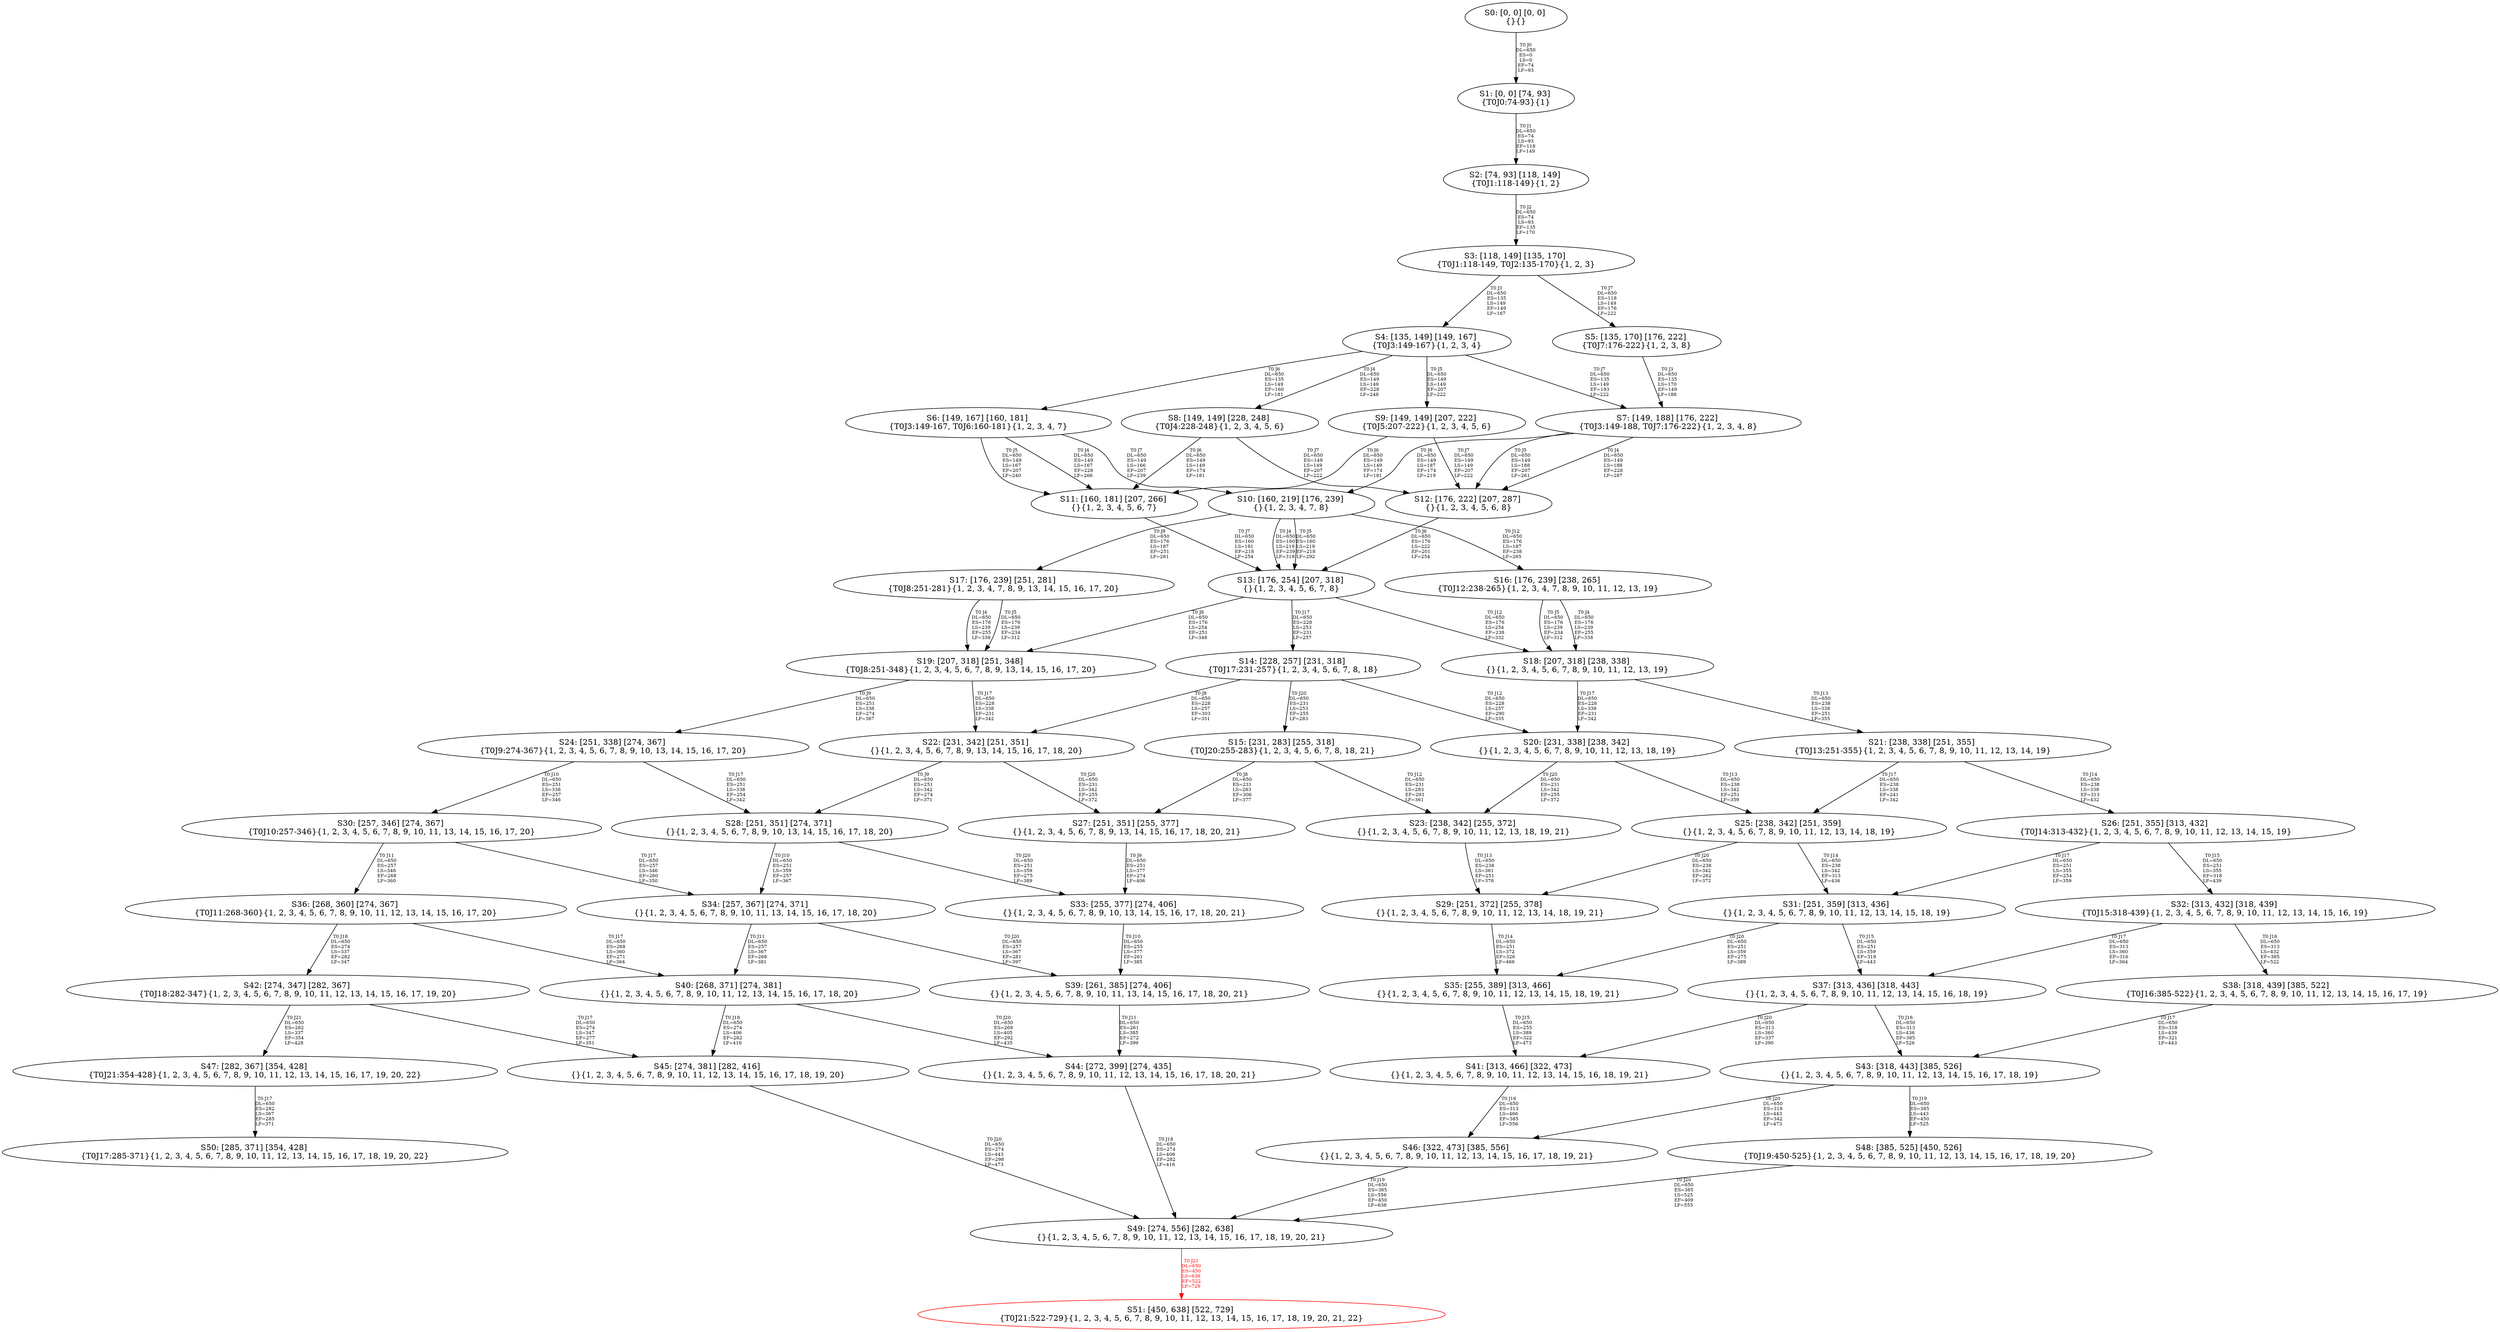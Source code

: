 digraph {
	S0[label="S0: [0, 0] [0, 0] \n{}{}"];
	S1[label="S1: [0, 0] [74, 93] \n{T0J0:74-93}{1}"];
	S2[label="S2: [74, 93] [118, 149] \n{T0J1:118-149}{1, 2}"];
	S3[label="S3: [118, 149] [135, 170] \n{T0J1:118-149, T0J2:135-170}{1, 2, 3}"];
	S4[label="S4: [135, 149] [149, 167] \n{T0J3:149-167}{1, 2, 3, 4}"];
	S5[label="S5: [135, 170] [176, 222] \n{T0J7:176-222}{1, 2, 3, 8}"];
	S6[label="S6: [149, 167] [160, 181] \n{T0J3:149-167, T0J6:160-181}{1, 2, 3, 4, 7}"];
	S7[label="S7: [149, 188] [176, 222] \n{T0J3:149-188, T0J7:176-222}{1, 2, 3, 4, 8}"];
	S8[label="S8: [149, 149] [228, 248] \n{T0J4:228-248}{1, 2, 3, 4, 5, 6}"];
	S9[label="S9: [149, 149] [207, 222] \n{T0J5:207-222}{1, 2, 3, 4, 5, 6}"];
	S10[label="S10: [160, 219] [176, 239] \n{}{1, 2, 3, 4, 7, 8}"];
	S11[label="S11: [160, 181] [207, 266] \n{}{1, 2, 3, 4, 5, 6, 7}"];
	S12[label="S12: [176, 222] [207, 287] \n{}{1, 2, 3, 4, 5, 6, 8}"];
	S13[label="S13: [176, 254] [207, 318] \n{}{1, 2, 3, 4, 5, 6, 7, 8}"];
	S14[label="S14: [228, 257] [231, 318] \n{T0J17:231-257}{1, 2, 3, 4, 5, 6, 7, 8, 18}"];
	S15[label="S15: [231, 283] [255, 318] \n{T0J20:255-283}{1, 2, 3, 4, 5, 6, 7, 8, 18, 21}"];
	S16[label="S16: [176, 239] [238, 265] \n{T0J12:238-265}{1, 2, 3, 4, 7, 8, 9, 10, 11, 12, 13, 19}"];
	S17[label="S17: [176, 239] [251, 281] \n{T0J8:251-281}{1, 2, 3, 4, 7, 8, 9, 13, 14, 15, 16, 17, 20}"];
	S18[label="S18: [207, 318] [238, 338] \n{}{1, 2, 3, 4, 5, 6, 7, 8, 9, 10, 11, 12, 13, 19}"];
	S19[label="S19: [207, 318] [251, 348] \n{T0J8:251-348}{1, 2, 3, 4, 5, 6, 7, 8, 9, 13, 14, 15, 16, 17, 20}"];
	S20[label="S20: [231, 338] [238, 342] \n{}{1, 2, 3, 4, 5, 6, 7, 8, 9, 10, 11, 12, 13, 18, 19}"];
	S21[label="S21: [238, 338] [251, 355] \n{T0J13:251-355}{1, 2, 3, 4, 5, 6, 7, 8, 9, 10, 11, 12, 13, 14, 19}"];
	S22[label="S22: [231, 342] [251, 351] \n{}{1, 2, 3, 4, 5, 6, 7, 8, 9, 13, 14, 15, 16, 17, 18, 20}"];
	S23[label="S23: [238, 342] [255, 372] \n{}{1, 2, 3, 4, 5, 6, 7, 8, 9, 10, 11, 12, 13, 18, 19, 21}"];
	S24[label="S24: [251, 338] [274, 367] \n{T0J9:274-367}{1, 2, 3, 4, 5, 6, 7, 8, 9, 10, 13, 14, 15, 16, 17, 20}"];
	S25[label="S25: [238, 342] [251, 359] \n{}{1, 2, 3, 4, 5, 6, 7, 8, 9, 10, 11, 12, 13, 14, 18, 19}"];
	S26[label="S26: [251, 355] [313, 432] \n{T0J14:313-432}{1, 2, 3, 4, 5, 6, 7, 8, 9, 10, 11, 12, 13, 14, 15, 19}"];
	S27[label="S27: [251, 351] [255, 377] \n{}{1, 2, 3, 4, 5, 6, 7, 8, 9, 13, 14, 15, 16, 17, 18, 20, 21}"];
	S28[label="S28: [251, 351] [274, 371] \n{}{1, 2, 3, 4, 5, 6, 7, 8, 9, 10, 13, 14, 15, 16, 17, 18, 20}"];
	S29[label="S29: [251, 372] [255, 378] \n{}{1, 2, 3, 4, 5, 6, 7, 8, 9, 10, 11, 12, 13, 14, 18, 19, 21}"];
	S30[label="S30: [257, 346] [274, 367] \n{T0J10:257-346}{1, 2, 3, 4, 5, 6, 7, 8, 9, 10, 11, 13, 14, 15, 16, 17, 20}"];
	S31[label="S31: [251, 359] [313, 436] \n{}{1, 2, 3, 4, 5, 6, 7, 8, 9, 10, 11, 12, 13, 14, 15, 18, 19}"];
	S32[label="S32: [313, 432] [318, 439] \n{T0J15:318-439}{1, 2, 3, 4, 5, 6, 7, 8, 9, 10, 11, 12, 13, 14, 15, 16, 19}"];
	S33[label="S33: [255, 377] [274, 406] \n{}{1, 2, 3, 4, 5, 6, 7, 8, 9, 10, 13, 14, 15, 16, 17, 18, 20, 21}"];
	S34[label="S34: [257, 367] [274, 371] \n{}{1, 2, 3, 4, 5, 6, 7, 8, 9, 10, 11, 13, 14, 15, 16, 17, 18, 20}"];
	S35[label="S35: [255, 389] [313, 466] \n{}{1, 2, 3, 4, 5, 6, 7, 8, 9, 10, 11, 12, 13, 14, 15, 18, 19, 21}"];
	S36[label="S36: [268, 360] [274, 367] \n{T0J11:268-360}{1, 2, 3, 4, 5, 6, 7, 8, 9, 10, 11, 12, 13, 14, 15, 16, 17, 20}"];
	S37[label="S37: [313, 436] [318, 443] \n{}{1, 2, 3, 4, 5, 6, 7, 8, 9, 10, 11, 12, 13, 14, 15, 16, 18, 19}"];
	S38[label="S38: [318, 439] [385, 522] \n{T0J16:385-522}{1, 2, 3, 4, 5, 6, 7, 8, 9, 10, 11, 12, 13, 14, 15, 16, 17, 19}"];
	S39[label="S39: [261, 385] [274, 406] \n{}{1, 2, 3, 4, 5, 6, 7, 8, 9, 10, 11, 13, 14, 15, 16, 17, 18, 20, 21}"];
	S40[label="S40: [268, 371] [274, 381] \n{}{1, 2, 3, 4, 5, 6, 7, 8, 9, 10, 11, 12, 13, 14, 15, 16, 17, 18, 20}"];
	S41[label="S41: [313, 466] [322, 473] \n{}{1, 2, 3, 4, 5, 6, 7, 8, 9, 10, 11, 12, 13, 14, 15, 16, 18, 19, 21}"];
	S42[label="S42: [274, 347] [282, 367] \n{T0J18:282-347}{1, 2, 3, 4, 5, 6, 7, 8, 9, 10, 11, 12, 13, 14, 15, 16, 17, 19, 20}"];
	S43[label="S43: [318, 443] [385, 526] \n{}{1, 2, 3, 4, 5, 6, 7, 8, 9, 10, 11, 12, 13, 14, 15, 16, 17, 18, 19}"];
	S44[label="S44: [272, 399] [274, 435] \n{}{1, 2, 3, 4, 5, 6, 7, 8, 9, 10, 11, 12, 13, 14, 15, 16, 17, 18, 20, 21}"];
	S45[label="S45: [274, 381] [282, 416] \n{}{1, 2, 3, 4, 5, 6, 7, 8, 9, 10, 11, 12, 13, 14, 15, 16, 17, 18, 19, 20}"];
	S46[label="S46: [322, 473] [385, 556] \n{}{1, 2, 3, 4, 5, 6, 7, 8, 9, 10, 11, 12, 13, 14, 15, 16, 17, 18, 19, 21}"];
	S47[label="S47: [282, 367] [354, 428] \n{T0J21:354-428}{1, 2, 3, 4, 5, 6, 7, 8, 9, 10, 11, 12, 13, 14, 15, 16, 17, 19, 20, 22}"];
	S48[label="S48: [385, 525] [450, 526] \n{T0J19:450-525}{1, 2, 3, 4, 5, 6, 7, 8, 9, 10, 11, 12, 13, 14, 15, 16, 17, 18, 19, 20}"];
	S49[label="S49: [274, 556] [282, 638] \n{}{1, 2, 3, 4, 5, 6, 7, 8, 9, 10, 11, 12, 13, 14, 15, 16, 17, 18, 19, 20, 21}"];
	S50[label="S50: [285, 371] [354, 428] \n{T0J17:285-371}{1, 2, 3, 4, 5, 6, 7, 8, 9, 10, 11, 12, 13, 14, 15, 16, 17, 18, 19, 20, 22}"];
	S51[label="S51: [450, 638] [522, 729] \n{T0J21:522-729}{1, 2, 3, 4, 5, 6, 7, 8, 9, 10, 11, 12, 13, 14, 15, 16, 17, 18, 19, 20, 21, 22}"];
	S0 -> S1[label="T0 J0\nDL=650\nES=0\nLS=0\nEF=74\nLF=93",fontsize=8];
	S1 -> S2[label="T0 J1\nDL=650\nES=74\nLS=93\nEF=118\nLF=149",fontsize=8];
	S2 -> S3[label="T0 J2\nDL=650\nES=74\nLS=93\nEF=135\nLF=170",fontsize=8];
	S3 -> S4[label="T0 J3\nDL=650\nES=135\nLS=149\nEF=149\nLF=167",fontsize=8];
	S3 -> S5[label="T0 J7\nDL=650\nES=118\nLS=149\nEF=176\nLF=222",fontsize=8];
	S4 -> S8[label="T0 J4\nDL=650\nES=149\nLS=149\nEF=228\nLF=248",fontsize=8];
	S4 -> S9[label="T0 J5\nDL=650\nES=149\nLS=149\nEF=207\nLF=222",fontsize=8];
	S4 -> S6[label="T0 J6\nDL=650\nES=135\nLS=149\nEF=160\nLF=181",fontsize=8];
	S4 -> S7[label="T0 J7\nDL=650\nES=135\nLS=149\nEF=193\nLF=222",fontsize=8];
	S5 -> S7[label="T0 J3\nDL=650\nES=135\nLS=170\nEF=149\nLF=188",fontsize=8];
	S6 -> S11[label="T0 J4\nDL=650\nES=149\nLS=167\nEF=228\nLF=266",fontsize=8];
	S6 -> S11[label="T0 J5\nDL=650\nES=149\nLS=167\nEF=207\nLF=240",fontsize=8];
	S6 -> S10[label="T0 J7\nDL=650\nES=149\nLS=166\nEF=207\nLF=239",fontsize=8];
	S7 -> S12[label="T0 J4\nDL=650\nES=149\nLS=188\nEF=228\nLF=287",fontsize=8];
	S7 -> S12[label="T0 J5\nDL=650\nES=149\nLS=188\nEF=207\nLF=261",fontsize=8];
	S7 -> S10[label="T0 J6\nDL=650\nES=149\nLS=187\nEF=174\nLF=219",fontsize=8];
	S8 -> S11[label="T0 J6\nDL=650\nES=149\nLS=149\nEF=174\nLF=181",fontsize=8];
	S8 -> S12[label="T0 J7\nDL=650\nES=149\nLS=149\nEF=207\nLF=222",fontsize=8];
	S9 -> S11[label="T0 J6\nDL=650\nES=149\nLS=149\nEF=174\nLF=181",fontsize=8];
	S9 -> S12[label="T0 J7\nDL=650\nES=149\nLS=149\nEF=207\nLF=222",fontsize=8];
	S10 -> S13[label="T0 J4\nDL=650\nES=160\nLS=219\nEF=239\nLF=318",fontsize=8];
	S10 -> S13[label="T0 J5\nDL=650\nES=160\nLS=219\nEF=218\nLF=292",fontsize=8];
	S10 -> S17[label="T0 J8\nDL=650\nES=176\nLS=187\nEF=251\nLF=281",fontsize=8];
	S10 -> S16[label="T0 J12\nDL=650\nES=176\nLS=187\nEF=238\nLF=265",fontsize=8];
	S11 -> S13[label="T0 J7\nDL=650\nES=160\nLS=181\nEF=218\nLF=254",fontsize=8];
	S12 -> S13[label="T0 J6\nDL=650\nES=176\nLS=222\nEF=201\nLF=254",fontsize=8];
	S13 -> S19[label="T0 J8\nDL=650\nES=176\nLS=254\nEF=251\nLF=348",fontsize=8];
	S13 -> S18[label="T0 J12\nDL=650\nES=176\nLS=254\nEF=238\nLF=332",fontsize=8];
	S13 -> S14[label="T0 J17\nDL=650\nES=228\nLS=253\nEF=231\nLF=257",fontsize=8];
	S14 -> S22[label="T0 J8\nDL=650\nES=228\nLS=257\nEF=303\nLF=351",fontsize=8];
	S14 -> S20[label="T0 J12\nDL=650\nES=228\nLS=257\nEF=290\nLF=335",fontsize=8];
	S14 -> S15[label="T0 J20\nDL=650\nES=231\nLS=253\nEF=255\nLF=283",fontsize=8];
	S15 -> S27[label="T0 J8\nDL=650\nES=231\nLS=283\nEF=306\nLF=377",fontsize=8];
	S15 -> S23[label="T0 J12\nDL=650\nES=231\nLS=283\nEF=293\nLF=361",fontsize=8];
	S16 -> S18[label="T0 J4\nDL=650\nES=176\nLS=239\nEF=255\nLF=338",fontsize=8];
	S16 -> S18[label="T0 J5\nDL=650\nES=176\nLS=239\nEF=234\nLF=312",fontsize=8];
	S17 -> S19[label="T0 J4\nDL=650\nES=176\nLS=239\nEF=255\nLF=338",fontsize=8];
	S17 -> S19[label="T0 J5\nDL=650\nES=176\nLS=239\nEF=234\nLF=312",fontsize=8];
	S18 -> S21[label="T0 J13\nDL=650\nES=238\nLS=338\nEF=251\nLF=355",fontsize=8];
	S18 -> S20[label="T0 J17\nDL=650\nES=228\nLS=338\nEF=231\nLF=342",fontsize=8];
	S19 -> S24[label="T0 J9\nDL=650\nES=251\nLS=338\nEF=274\nLF=367",fontsize=8];
	S19 -> S22[label="T0 J17\nDL=650\nES=228\nLS=338\nEF=231\nLF=342",fontsize=8];
	S20 -> S25[label="T0 J13\nDL=650\nES=238\nLS=342\nEF=251\nLF=359",fontsize=8];
	S20 -> S23[label="T0 J20\nDL=650\nES=231\nLS=342\nEF=255\nLF=372",fontsize=8];
	S21 -> S26[label="T0 J14\nDL=650\nES=238\nLS=338\nEF=313\nLF=432",fontsize=8];
	S21 -> S25[label="T0 J17\nDL=650\nES=238\nLS=338\nEF=241\nLF=342",fontsize=8];
	S22 -> S28[label="T0 J9\nDL=650\nES=251\nLS=342\nEF=274\nLF=371",fontsize=8];
	S22 -> S27[label="T0 J20\nDL=650\nES=231\nLS=342\nEF=255\nLF=372",fontsize=8];
	S23 -> S29[label="T0 J13\nDL=650\nES=238\nLS=361\nEF=251\nLF=378",fontsize=8];
	S24 -> S30[label="T0 J10\nDL=650\nES=251\nLS=338\nEF=257\nLF=346",fontsize=8];
	S24 -> S28[label="T0 J17\nDL=650\nES=251\nLS=338\nEF=254\nLF=342",fontsize=8];
	S25 -> S31[label="T0 J14\nDL=650\nES=238\nLS=342\nEF=313\nLF=436",fontsize=8];
	S25 -> S29[label="T0 J20\nDL=650\nES=238\nLS=342\nEF=262\nLF=372",fontsize=8];
	S26 -> S32[label="T0 J15\nDL=650\nES=251\nLS=355\nEF=318\nLF=439",fontsize=8];
	S26 -> S31[label="T0 J17\nDL=650\nES=251\nLS=355\nEF=254\nLF=359",fontsize=8];
	S27 -> S33[label="T0 J9\nDL=650\nES=251\nLS=377\nEF=274\nLF=406",fontsize=8];
	S28 -> S34[label="T0 J10\nDL=650\nES=251\nLS=359\nEF=257\nLF=367",fontsize=8];
	S28 -> S33[label="T0 J20\nDL=650\nES=251\nLS=359\nEF=275\nLF=389",fontsize=8];
	S29 -> S35[label="T0 J14\nDL=650\nES=251\nLS=372\nEF=326\nLF=466",fontsize=8];
	S30 -> S36[label="T0 J11\nDL=650\nES=257\nLS=346\nEF=268\nLF=360",fontsize=8];
	S30 -> S34[label="T0 J17\nDL=650\nES=257\nLS=346\nEF=260\nLF=350",fontsize=8];
	S31 -> S37[label="T0 J15\nDL=650\nES=251\nLS=359\nEF=318\nLF=443",fontsize=8];
	S31 -> S35[label="T0 J20\nDL=650\nES=251\nLS=359\nEF=275\nLF=389",fontsize=8];
	S32 -> S38[label="T0 J16\nDL=650\nES=313\nLS=432\nEF=385\nLF=522",fontsize=8];
	S32 -> S37[label="T0 J17\nDL=650\nES=313\nLS=360\nEF=316\nLF=364",fontsize=8];
	S33 -> S39[label="T0 J10\nDL=650\nES=255\nLS=377\nEF=261\nLF=385",fontsize=8];
	S34 -> S40[label="T0 J11\nDL=650\nES=257\nLS=367\nEF=268\nLF=381",fontsize=8];
	S34 -> S39[label="T0 J20\nDL=650\nES=257\nLS=367\nEF=281\nLF=397",fontsize=8];
	S35 -> S41[label="T0 J15\nDL=650\nES=255\nLS=389\nEF=322\nLF=473",fontsize=8];
	S36 -> S40[label="T0 J17\nDL=650\nES=268\nLS=360\nEF=271\nLF=364",fontsize=8];
	S36 -> S42[label="T0 J18\nDL=650\nES=274\nLS=337\nEF=282\nLF=347",fontsize=8];
	S37 -> S43[label="T0 J16\nDL=650\nES=313\nLS=436\nEF=385\nLF=526",fontsize=8];
	S37 -> S41[label="T0 J20\nDL=650\nES=313\nLS=360\nEF=337\nLF=390",fontsize=8];
	S38 -> S43[label="T0 J17\nDL=650\nES=318\nLS=439\nEF=321\nLF=443",fontsize=8];
	S39 -> S44[label="T0 J11\nDL=650\nES=261\nLS=385\nEF=272\nLF=399",fontsize=8];
	S40 -> S45[label="T0 J18\nDL=650\nES=274\nLS=406\nEF=282\nLF=416",fontsize=8];
	S40 -> S44[label="T0 J20\nDL=650\nES=268\nLS=405\nEF=292\nLF=435",fontsize=8];
	S41 -> S46[label="T0 J16\nDL=650\nES=313\nLS=466\nEF=385\nLF=556",fontsize=8];
	S42 -> S45[label="T0 J17\nDL=650\nES=274\nLS=347\nEF=277\nLF=351",fontsize=8];
	S42 -> S47[label="T0 J21\nDL=650\nES=282\nLS=337\nEF=354\nLF=428",fontsize=8];
	S43 -> S48[label="T0 J19\nDL=650\nES=385\nLS=443\nEF=450\nLF=525",fontsize=8];
	S43 -> S46[label="T0 J20\nDL=650\nES=318\nLS=443\nEF=342\nLF=473",fontsize=8];
	S44 -> S49[label="T0 J18\nDL=650\nES=274\nLS=406\nEF=282\nLF=416",fontsize=8];
	S45 -> S49[label="T0 J20\nDL=650\nES=274\nLS=443\nEF=298\nLF=473",fontsize=8];
	S46 -> S49[label="T0 J19\nDL=650\nES=385\nLS=556\nEF=450\nLF=638",fontsize=8];
	S47 -> S50[label="T0 J17\nDL=650\nES=282\nLS=367\nEF=285\nLF=371",fontsize=8];
	S48 -> S49[label="T0 J20\nDL=650\nES=385\nLS=525\nEF=409\nLF=555",fontsize=8];
	S49 -> S51[label="T0 J21\nDL=650\nES=450\nLS=638\nEF=522\nLF=729",color=Red,fontcolor=Red,fontsize=8];
S51[color=Red];
}
